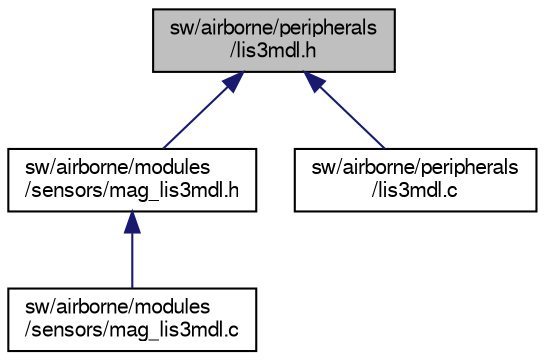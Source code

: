 digraph "sw/airborne/peripherals/lis3mdl.h"
{
  edge [fontname="FreeSans",fontsize="10",labelfontname="FreeSans",labelfontsize="10"];
  node [fontname="FreeSans",fontsize="10",shape=record];
  Node1 [label="sw/airborne/peripherals\l/lis3mdl.h",height=0.2,width=0.4,color="black", fillcolor="grey75", style="filled", fontcolor="black"];
  Node1 -> Node2 [dir="back",color="midnightblue",fontsize="10",style="solid",fontname="FreeSans"];
  Node2 [label="sw/airborne/modules\l/sensors/mag_lis3mdl.h",height=0.2,width=0.4,color="black", fillcolor="white", style="filled",URL="$mag__lis3mdl_8h.html",tooltip="Module wrapper for ST LIS3MDL magnetometers. "];
  Node2 -> Node3 [dir="back",color="midnightblue",fontsize="10",style="solid",fontname="FreeSans"];
  Node3 [label="sw/airborne/modules\l/sensors/mag_lis3mdl.c",height=0.2,width=0.4,color="black", fillcolor="white", style="filled",URL="$mag__lis3mdl_8c.html",tooltip="Module wrapper for ST LIS3MDL magnetometers. "];
  Node1 -> Node4 [dir="back",color="midnightblue",fontsize="10",style="solid",fontname="FreeSans"];
  Node4 [label="sw/airborne/peripherals\l/lis3mdl.c",height=0.2,width=0.4,color="black", fillcolor="white", style="filled",URL="$lis3mdl_8c.html",tooltip="ST LIS3MDL 3-axis magnetometer driver interface (I2C). "];
}
